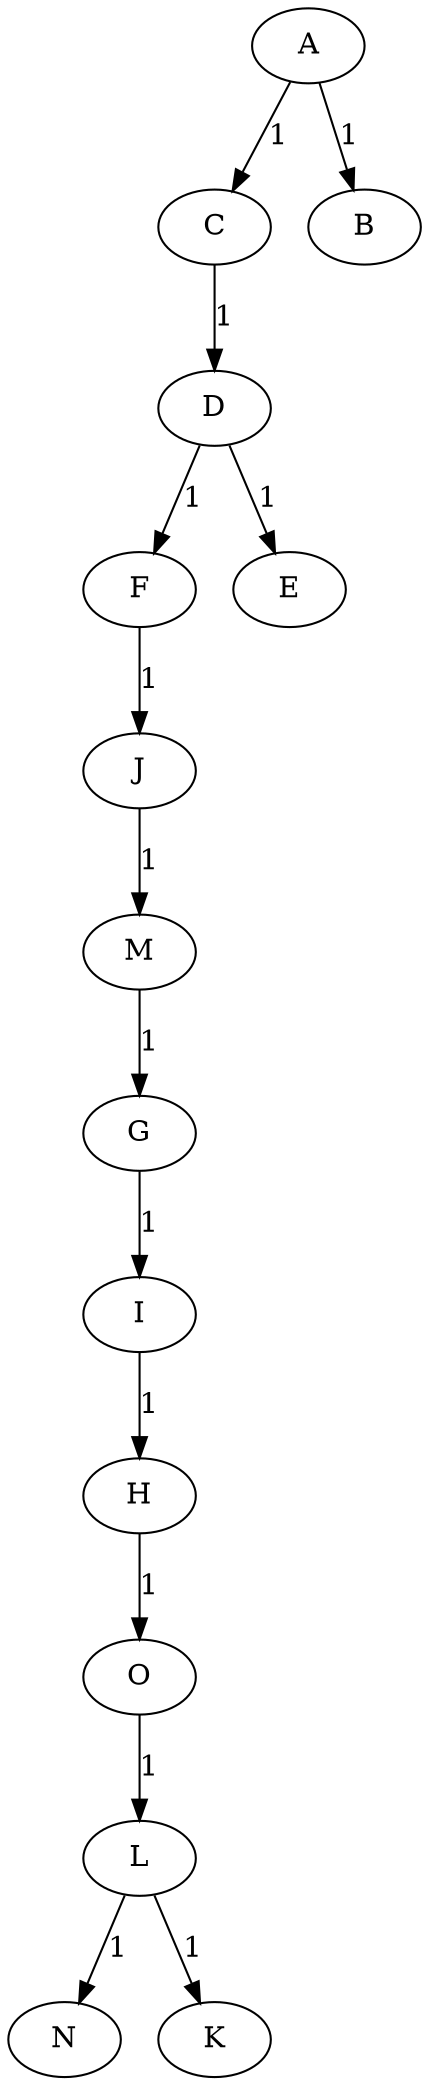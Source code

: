 digraph graph1{ 
O -> L [label = "1"];
I -> H [label = "1"];
H -> O [label = "1"];
D -> F [label = "1"];
D -> E [label = "1"];
A -> C [label = "1"];
A -> B [label = "1"];
L -> N [label = "1"];
L -> K [label = "1"];
F -> J [label = "1"];
G -> I [label = "1"];
C -> D [label = "1"];
J -> M [label = "1"];
M -> G [label = "1"];
 } 